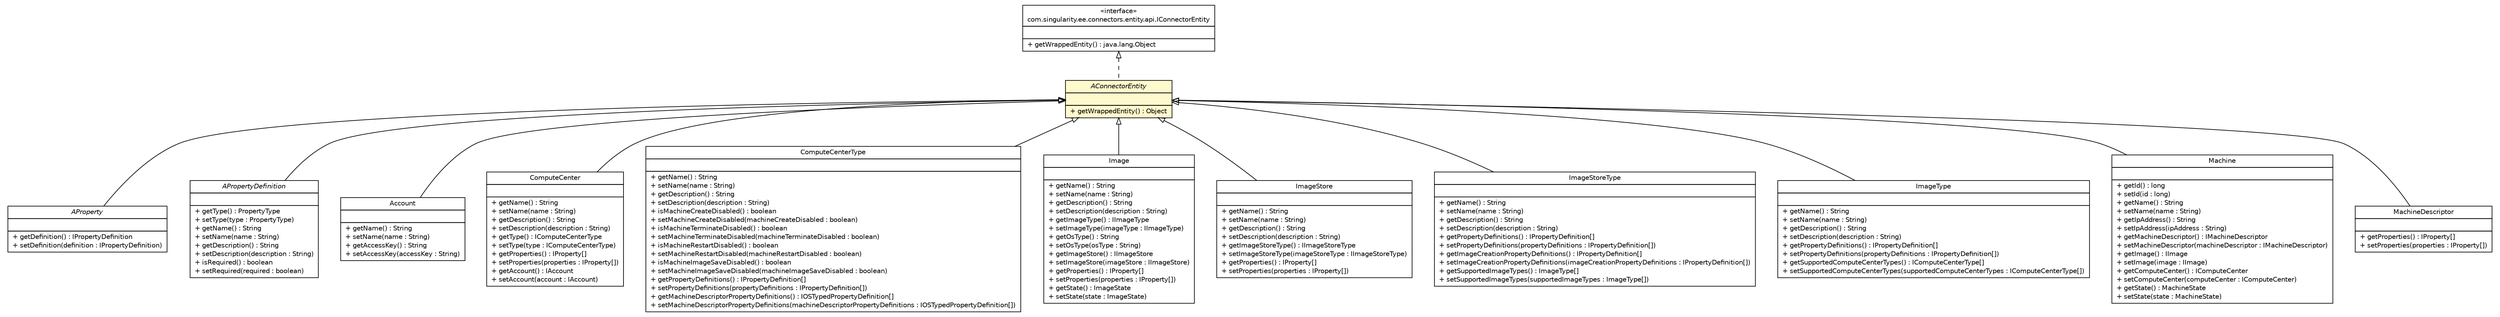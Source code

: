 #!/usr/local/bin/dot
#
# Class diagram 
# Generated by UMLGraph version 5.4 (http://www.umlgraph.org/)
#

digraph G {
	edge [fontname="Helvetica",fontsize=10,labelfontname="Helvetica",labelfontsize=10];
	node [fontname="Helvetica",fontsize=10,shape=plaintext];
	nodesep=0.25;
	ranksep=0.5;
	// com.singularity.ee.connectors.entity.api.IConnectorEntity
	c140 [label=<<table title="com.singularity.ee.connectors.entity.api.IConnectorEntity" border="0" cellborder="1" cellspacing="0" cellpadding="2" port="p" href="../api/IConnectorEntity.html">
		<tr><td><table border="0" cellspacing="0" cellpadding="1">
<tr><td align="center" balign="center"> &#171;interface&#187; </td></tr>
<tr><td align="center" balign="center"> com.singularity.ee.connectors.entity.api.IConnectorEntity </td></tr>
		</table></td></tr>
		<tr><td><table border="0" cellspacing="0" cellpadding="1">
<tr><td align="left" balign="left">  </td></tr>
		</table></td></tr>
		<tr><td><table border="0" cellspacing="0" cellpadding="1">
<tr><td align="left" balign="left"> + getWrappedEntity() : java.lang.Object </td></tr>
		</table></td></tr>
		</table>>, URL="../api/IConnectorEntity.html", fontname="Helvetica", fontcolor="black", fontsize=10.0];
	// com.singularity.ee.connectors.entity.impl.AConnectorEntity
	c173 [label=<<table title="com.singularity.ee.connectors.entity.impl.AConnectorEntity" border="0" cellborder="1" cellspacing="0" cellpadding="2" port="p" bgcolor="lemonChiffon" href="./AConnectorEntity.html">
		<tr><td><table border="0" cellspacing="0" cellpadding="1">
<tr><td align="center" balign="center"><font face="Helvetica-Oblique"> AConnectorEntity </font></td></tr>
		</table></td></tr>
		<tr><td><table border="0" cellspacing="0" cellpadding="1">
<tr><td align="left" balign="left">  </td></tr>
		</table></td></tr>
		<tr><td><table border="0" cellspacing="0" cellpadding="1">
<tr><td align="left" balign="left"> + getWrappedEntity() : Object </td></tr>
		</table></td></tr>
		</table>>, URL="./AConnectorEntity.html", fontname="Helvetica", fontcolor="black", fontsize=10.0];
	// com.singularity.ee.connectors.entity.impl.AProperty
	c175 [label=<<table title="com.singularity.ee.connectors.entity.impl.AProperty" border="0" cellborder="1" cellspacing="0" cellpadding="2" port="p" href="./AProperty.html">
		<tr><td><table border="0" cellspacing="0" cellpadding="1">
<tr><td align="center" balign="center"><font face="Helvetica-Oblique"> AProperty </font></td></tr>
		</table></td></tr>
		<tr><td><table border="0" cellspacing="0" cellpadding="1">
<tr><td align="left" balign="left">  </td></tr>
		</table></td></tr>
		<tr><td><table border="0" cellspacing="0" cellpadding="1">
<tr><td align="left" balign="left"> + getDefinition() : IPropertyDefinition </td></tr>
<tr><td align="left" balign="left"> + setDefinition(definition : IPropertyDefinition) </td></tr>
		</table></td></tr>
		</table>>, URL="./AProperty.html", fontname="Helvetica", fontcolor="black", fontsize=10.0];
	// com.singularity.ee.connectors.entity.impl.APropertyDefinition
	c177 [label=<<table title="com.singularity.ee.connectors.entity.impl.APropertyDefinition" border="0" cellborder="1" cellspacing="0" cellpadding="2" port="p" href="./APropertyDefinition.html">
		<tr><td><table border="0" cellspacing="0" cellpadding="1">
<tr><td align="center" balign="center"><font face="Helvetica-Oblique"> APropertyDefinition </font></td></tr>
		</table></td></tr>
		<tr><td><table border="0" cellspacing="0" cellpadding="1">
<tr><td align="left" balign="left">  </td></tr>
		</table></td></tr>
		<tr><td><table border="0" cellspacing="0" cellpadding="1">
<tr><td align="left" balign="left"> + getType() : PropertyType </td></tr>
<tr><td align="left" balign="left"> + setType(type : PropertyType) </td></tr>
<tr><td align="left" balign="left"> + getName() : String </td></tr>
<tr><td align="left" balign="left"> + setName(name : String) </td></tr>
<tr><td align="left" balign="left"> + getDescription() : String </td></tr>
<tr><td align="left" balign="left"> + setDescription(description : String) </td></tr>
<tr><td align="left" balign="left"> + isRequired() : boolean </td></tr>
<tr><td align="left" balign="left"> + setRequired(required : boolean) </td></tr>
		</table></td></tr>
		</table>>, URL="./APropertyDefinition.html", fontname="Helvetica", fontcolor="black", fontsize=10.0];
	// com.singularity.ee.connectors.entity.impl.Account
	c179 [label=<<table title="com.singularity.ee.connectors.entity.impl.Account" border="0" cellborder="1" cellspacing="0" cellpadding="2" port="p" href="./Account.html">
		<tr><td><table border="0" cellspacing="0" cellpadding="1">
<tr><td align="center" balign="center"> Account </td></tr>
		</table></td></tr>
		<tr><td><table border="0" cellspacing="0" cellpadding="1">
<tr><td align="left" balign="left">  </td></tr>
		</table></td></tr>
		<tr><td><table border="0" cellspacing="0" cellpadding="1">
<tr><td align="left" balign="left"> + getName() : String </td></tr>
<tr><td align="left" balign="left"> + setName(name : String) </td></tr>
<tr><td align="left" balign="left"> + getAccessKey() : String </td></tr>
<tr><td align="left" balign="left"> + setAccessKey(accessKey : String) </td></tr>
		</table></td></tr>
		</table>>, URL="./Account.html", fontname="Helvetica", fontcolor="black", fontsize=10.0];
	// com.singularity.ee.connectors.entity.impl.ComputeCenter
	c181 [label=<<table title="com.singularity.ee.connectors.entity.impl.ComputeCenter" border="0" cellborder="1" cellspacing="0" cellpadding="2" port="p" href="./ComputeCenter.html">
		<tr><td><table border="0" cellspacing="0" cellpadding="1">
<tr><td align="center" balign="center"> ComputeCenter </td></tr>
		</table></td></tr>
		<tr><td><table border="0" cellspacing="0" cellpadding="1">
<tr><td align="left" balign="left">  </td></tr>
		</table></td></tr>
		<tr><td><table border="0" cellspacing="0" cellpadding="1">
<tr><td align="left" balign="left"> + getName() : String </td></tr>
<tr><td align="left" balign="left"> + setName(name : String) </td></tr>
<tr><td align="left" balign="left"> + getDescription() : String </td></tr>
<tr><td align="left" balign="left"> + setDescription(description : String) </td></tr>
<tr><td align="left" balign="left"> + getType() : IComputeCenterType </td></tr>
<tr><td align="left" balign="left"> + setType(type : IComputeCenterType) </td></tr>
<tr><td align="left" balign="left"> + getProperties() : IProperty[] </td></tr>
<tr><td align="left" balign="left"> + setProperties(properties : IProperty[]) </td></tr>
<tr><td align="left" balign="left"> + getAccount() : IAccount </td></tr>
<tr><td align="left" balign="left"> + setAccount(account : IAccount) </td></tr>
		</table></td></tr>
		</table>>, URL="./ComputeCenter.html", fontname="Helvetica", fontcolor="black", fontsize=10.0];
	// com.singularity.ee.connectors.entity.impl.ComputeCenterType
	c183 [label=<<table title="com.singularity.ee.connectors.entity.impl.ComputeCenterType" border="0" cellborder="1" cellspacing="0" cellpadding="2" port="p" href="./ComputeCenterType.html">
		<tr><td><table border="0" cellspacing="0" cellpadding="1">
<tr><td align="center" balign="center"> ComputeCenterType </td></tr>
		</table></td></tr>
		<tr><td><table border="0" cellspacing="0" cellpadding="1">
<tr><td align="left" balign="left">  </td></tr>
		</table></td></tr>
		<tr><td><table border="0" cellspacing="0" cellpadding="1">
<tr><td align="left" balign="left"> + getName() : String </td></tr>
<tr><td align="left" balign="left"> + setName(name : String) </td></tr>
<tr><td align="left" balign="left"> + getDescription() : String </td></tr>
<tr><td align="left" balign="left"> + setDescription(description : String) </td></tr>
<tr><td align="left" balign="left"> + isMachineCreateDisabled() : boolean </td></tr>
<tr><td align="left" balign="left"> + setMachineCreateDisabled(machineCreateDisabled : boolean) </td></tr>
<tr><td align="left" balign="left"> + isMachineTerminateDisabled() : boolean </td></tr>
<tr><td align="left" balign="left"> + setMachineTerminateDisabled(machineTerminateDisabled : boolean) </td></tr>
<tr><td align="left" balign="left"> + isMachineRestartDisabled() : boolean </td></tr>
<tr><td align="left" balign="left"> + setMachineRestartDisabled(machineRestartDisabled : boolean) </td></tr>
<tr><td align="left" balign="left"> + isMachineImageSaveDisabled() : boolean </td></tr>
<tr><td align="left" balign="left"> + setMachineImageSaveDisabled(machineImageSaveDisabled : boolean) </td></tr>
<tr><td align="left" balign="left"> + getPropertyDefinitions() : IPropertyDefinition[] </td></tr>
<tr><td align="left" balign="left"> + setPropertyDefinitions(propertyDefinitions : IPropertyDefinition[]) </td></tr>
<tr><td align="left" balign="left"> + getMachineDescriptorPropertyDefinitions() : IOSTypedPropertyDefinition[] </td></tr>
<tr><td align="left" balign="left"> + setMachineDescriptorPropertyDefinitions(machineDescriptorPropertyDefinitions : IOSTypedPropertyDefinition[]) </td></tr>
		</table></td></tr>
		</table>>, URL="./ComputeCenterType.html", fontname="Helvetica", fontcolor="black", fontsize=10.0];
	// com.singularity.ee.connectors.entity.impl.Image
	c189 [label=<<table title="com.singularity.ee.connectors.entity.impl.Image" border="0" cellborder="1" cellspacing="0" cellpadding="2" port="p" href="./Image.html">
		<tr><td><table border="0" cellspacing="0" cellpadding="1">
<tr><td align="center" balign="center"> Image </td></tr>
		</table></td></tr>
		<tr><td><table border="0" cellspacing="0" cellpadding="1">
<tr><td align="left" balign="left">  </td></tr>
		</table></td></tr>
		<tr><td><table border="0" cellspacing="0" cellpadding="1">
<tr><td align="left" balign="left"> + getName() : String </td></tr>
<tr><td align="left" balign="left"> + setName(name : String) </td></tr>
<tr><td align="left" balign="left"> + getDescription() : String </td></tr>
<tr><td align="left" balign="left"> + setDescription(description : String) </td></tr>
<tr><td align="left" balign="left"> + getImageType() : IImageType </td></tr>
<tr><td align="left" balign="left"> + setImageType(imageType : IImageType) </td></tr>
<tr><td align="left" balign="left"> + getOsType() : String </td></tr>
<tr><td align="left" balign="left"> + setOsType(osType : String) </td></tr>
<tr><td align="left" balign="left"> + getImageStore() : IImageStore </td></tr>
<tr><td align="left" balign="left"> + setImageStore(imageStore : IImageStore) </td></tr>
<tr><td align="left" balign="left"> + getProperties() : IProperty[] </td></tr>
<tr><td align="left" balign="left"> + setProperties(properties : IProperty[]) </td></tr>
<tr><td align="left" balign="left"> + getState() : ImageState </td></tr>
<tr><td align="left" balign="left"> + setState(state : ImageState) </td></tr>
		</table></td></tr>
		</table>>, URL="./Image.html", fontname="Helvetica", fontcolor="black", fontsize=10.0];
	// com.singularity.ee.connectors.entity.impl.ImageStore
	c191 [label=<<table title="com.singularity.ee.connectors.entity.impl.ImageStore" border="0" cellborder="1" cellspacing="0" cellpadding="2" port="p" href="./ImageStore.html">
		<tr><td><table border="0" cellspacing="0" cellpadding="1">
<tr><td align="center" balign="center"> ImageStore </td></tr>
		</table></td></tr>
		<tr><td><table border="0" cellspacing="0" cellpadding="1">
<tr><td align="left" balign="left">  </td></tr>
		</table></td></tr>
		<tr><td><table border="0" cellspacing="0" cellpadding="1">
<tr><td align="left" balign="left"> + getName() : String </td></tr>
<tr><td align="left" balign="left"> + setName(name : String) </td></tr>
<tr><td align="left" balign="left"> + getDescription() : String </td></tr>
<tr><td align="left" balign="left"> + setDescription(description : String) </td></tr>
<tr><td align="left" balign="left"> + getImageStoreType() : IImageStoreType </td></tr>
<tr><td align="left" balign="left"> + setImageStoreType(imageStoreType : IImageStoreType) </td></tr>
<tr><td align="left" balign="left"> + getProperties() : IProperty[] </td></tr>
<tr><td align="left" balign="left"> + setProperties(properties : IProperty[]) </td></tr>
		</table></td></tr>
		</table>>, URL="./ImageStore.html", fontname="Helvetica", fontcolor="black", fontsize=10.0];
	// com.singularity.ee.connectors.entity.impl.ImageStoreType
	c193 [label=<<table title="com.singularity.ee.connectors.entity.impl.ImageStoreType" border="0" cellborder="1" cellspacing="0" cellpadding="2" port="p" href="./ImageStoreType.html">
		<tr><td><table border="0" cellspacing="0" cellpadding="1">
<tr><td align="center" balign="center"> ImageStoreType </td></tr>
		</table></td></tr>
		<tr><td><table border="0" cellspacing="0" cellpadding="1">
<tr><td align="left" balign="left">  </td></tr>
		</table></td></tr>
		<tr><td><table border="0" cellspacing="0" cellpadding="1">
<tr><td align="left" balign="left"> + getName() : String </td></tr>
<tr><td align="left" balign="left"> + setName(name : String) </td></tr>
<tr><td align="left" balign="left"> + getDescription() : String </td></tr>
<tr><td align="left" balign="left"> + setDescription(description : String) </td></tr>
<tr><td align="left" balign="left"> + getPropertyDefinitions() : IPropertyDefinition[] </td></tr>
<tr><td align="left" balign="left"> + setPropertyDefinitions(propertyDefinitions : IPropertyDefinition[]) </td></tr>
<tr><td align="left" balign="left"> + getImageCreationPropertyDefinitions() : IPropertyDefinition[] </td></tr>
<tr><td align="left" balign="left"> + setImageCreationPropertyDefinitions(imageCreationPropertyDefinitions : IPropertyDefinition[]) </td></tr>
<tr><td align="left" balign="left"> + getSupportedImageTypes() : ImageType[] </td></tr>
<tr><td align="left" balign="left"> + setSupportedImageTypes(supportedImageTypes : ImageType[]) </td></tr>
		</table></td></tr>
		</table>>, URL="./ImageStoreType.html", fontname="Helvetica", fontcolor="black", fontsize=10.0];
	// com.singularity.ee.connectors.entity.impl.ImageType
	c195 [label=<<table title="com.singularity.ee.connectors.entity.impl.ImageType" border="0" cellborder="1" cellspacing="0" cellpadding="2" port="p" href="./ImageType.html">
		<tr><td><table border="0" cellspacing="0" cellpadding="1">
<tr><td align="center" balign="center"> ImageType </td></tr>
		</table></td></tr>
		<tr><td><table border="0" cellspacing="0" cellpadding="1">
<tr><td align="left" balign="left">  </td></tr>
		</table></td></tr>
		<tr><td><table border="0" cellspacing="0" cellpadding="1">
<tr><td align="left" balign="left"> + getName() : String </td></tr>
<tr><td align="left" balign="left"> + setName(name : String) </td></tr>
<tr><td align="left" balign="left"> + getDescription() : String </td></tr>
<tr><td align="left" balign="left"> + setDescription(description : String) </td></tr>
<tr><td align="left" balign="left"> + getPropertyDefinitions() : IPropertyDefinition[] </td></tr>
<tr><td align="left" balign="left"> + setPropertyDefinitions(propertyDefinitions : IPropertyDefinition[]) </td></tr>
<tr><td align="left" balign="left"> + getSupportedComputeCenterTypes() : IComputeCenterType[] </td></tr>
<tr><td align="left" balign="left"> + setSupportedComputeCenterTypes(supportedComputeCenterTypes : IComputeCenterType[]) </td></tr>
		</table></td></tr>
		</table>>, URL="./ImageType.html", fontname="Helvetica", fontcolor="black", fontsize=10.0];
	// com.singularity.ee.connectors.entity.impl.Machine
	c197 [label=<<table title="com.singularity.ee.connectors.entity.impl.Machine" border="0" cellborder="1" cellspacing="0" cellpadding="2" port="p" href="./Machine.html">
		<tr><td><table border="0" cellspacing="0" cellpadding="1">
<tr><td align="center" balign="center"> Machine </td></tr>
		</table></td></tr>
		<tr><td><table border="0" cellspacing="0" cellpadding="1">
<tr><td align="left" balign="left">  </td></tr>
		</table></td></tr>
		<tr><td><table border="0" cellspacing="0" cellpadding="1">
<tr><td align="left" balign="left"> + getId() : long </td></tr>
<tr><td align="left" balign="left"> + setId(id : long) </td></tr>
<tr><td align="left" balign="left"> + getName() : String </td></tr>
<tr><td align="left" balign="left"> + setName(name : String) </td></tr>
<tr><td align="left" balign="left"> + getIpAddress() : String </td></tr>
<tr><td align="left" balign="left"> + setIpAddress(ipAddress : String) </td></tr>
<tr><td align="left" balign="left"> + getMachineDescriptor() : IMachineDescriptor </td></tr>
<tr><td align="left" balign="left"> + setMachineDescriptor(machineDescriptor : IMachineDescriptor) </td></tr>
<tr><td align="left" balign="left"> + getImage() : IImage </td></tr>
<tr><td align="left" balign="left"> + setImage(image : IImage) </td></tr>
<tr><td align="left" balign="left"> + getComputeCenter() : IComputeCenter </td></tr>
<tr><td align="left" balign="left"> + setComputeCenter(computeCenter : IComputeCenter) </td></tr>
<tr><td align="left" balign="left"> + getState() : MachineState </td></tr>
<tr><td align="left" balign="left"> + setState(state : MachineState) </td></tr>
		</table></td></tr>
		</table>>, URL="./Machine.html", fontname="Helvetica", fontcolor="black", fontsize=10.0];
	// com.singularity.ee.connectors.entity.impl.MachineDescriptor
	c199 [label=<<table title="com.singularity.ee.connectors.entity.impl.MachineDescriptor" border="0" cellborder="1" cellspacing="0" cellpadding="2" port="p" href="./MachineDescriptor.html">
		<tr><td><table border="0" cellspacing="0" cellpadding="1">
<tr><td align="center" balign="center"> MachineDescriptor </td></tr>
		</table></td></tr>
		<tr><td><table border="0" cellspacing="0" cellpadding="1">
<tr><td align="left" balign="left">  </td></tr>
		</table></td></tr>
		<tr><td><table border="0" cellspacing="0" cellpadding="1">
<tr><td align="left" balign="left"> + getProperties() : IProperty[] </td></tr>
<tr><td align="left" balign="left"> + setProperties(properties : IProperty[]) </td></tr>
		</table></td></tr>
		</table>>, URL="./MachineDescriptor.html", fontname="Helvetica", fontcolor="black", fontsize=10.0];
	//com.singularity.ee.connectors.entity.impl.AConnectorEntity implements com.singularity.ee.connectors.entity.api.IConnectorEntity
	c140:p -> c173:p [dir=back,arrowtail=empty,style=dashed];
	//com.singularity.ee.connectors.entity.impl.AProperty extends com.singularity.ee.connectors.entity.impl.AConnectorEntity
	c173:p -> c175:p [dir=back,arrowtail=empty];
	//com.singularity.ee.connectors.entity.impl.APropertyDefinition extends com.singularity.ee.connectors.entity.impl.AConnectorEntity
	c173:p -> c177:p [dir=back,arrowtail=empty];
	//com.singularity.ee.connectors.entity.impl.Account extends com.singularity.ee.connectors.entity.impl.AConnectorEntity
	c173:p -> c179:p [dir=back,arrowtail=empty];
	//com.singularity.ee.connectors.entity.impl.ComputeCenter extends com.singularity.ee.connectors.entity.impl.AConnectorEntity
	c173:p -> c181:p [dir=back,arrowtail=empty];
	//com.singularity.ee.connectors.entity.impl.ComputeCenterType extends com.singularity.ee.connectors.entity.impl.AConnectorEntity
	c173:p -> c183:p [dir=back,arrowtail=empty];
	//com.singularity.ee.connectors.entity.impl.Image extends com.singularity.ee.connectors.entity.impl.AConnectorEntity
	c173:p -> c189:p [dir=back,arrowtail=empty];
	//com.singularity.ee.connectors.entity.impl.ImageStore extends com.singularity.ee.connectors.entity.impl.AConnectorEntity
	c173:p -> c191:p [dir=back,arrowtail=empty];
	//com.singularity.ee.connectors.entity.impl.ImageStoreType extends com.singularity.ee.connectors.entity.impl.AConnectorEntity
	c173:p -> c193:p [dir=back,arrowtail=empty];
	//com.singularity.ee.connectors.entity.impl.ImageType extends com.singularity.ee.connectors.entity.impl.AConnectorEntity
	c173:p -> c195:p [dir=back,arrowtail=empty];
	//com.singularity.ee.connectors.entity.impl.Machine extends com.singularity.ee.connectors.entity.impl.AConnectorEntity
	c173:p -> c197:p [dir=back,arrowtail=empty];
	//com.singularity.ee.connectors.entity.impl.MachineDescriptor extends com.singularity.ee.connectors.entity.impl.AConnectorEntity
	c173:p -> c199:p [dir=back,arrowtail=empty];
}

